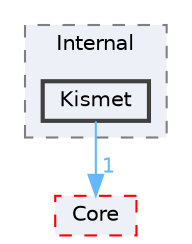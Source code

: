 digraph "Kismet"
{
 // INTERACTIVE_SVG=YES
 // LATEX_PDF_SIZE
  bgcolor="transparent";
  edge [fontname=Helvetica,fontsize=10,labelfontname=Helvetica,labelfontsize=10];
  node [fontname=Helvetica,fontsize=10,shape=box,height=0.2,width=0.4];
  compound=true
  subgraph clusterdir_50ab7fab68969305c540afdea88e8a50 {
    graph [ bgcolor="#edf0f7", pencolor="grey50", label="Internal", fontname=Helvetica,fontsize=10 style="filled,dashed", URL="dir_50ab7fab68969305c540afdea88e8a50.html",tooltip=""]
  dir_44537535accea0bf3f5489a37aedd93d [label="Kismet", fillcolor="#edf0f7", color="grey25", style="filled,bold", URL="dir_44537535accea0bf3f5489a37aedd93d.html",tooltip=""];
  }
  dir_0e6cddcc9caa1238c7f3774224afaa45 [label="Core", fillcolor="#edf0f7", color="red", style="filled,dashed", URL="dir_0e6cddcc9caa1238c7f3774224afaa45.html",tooltip=""];
  dir_44537535accea0bf3f5489a37aedd93d->dir_0e6cddcc9caa1238c7f3774224afaa45 [headlabel="1", labeldistance=1.5 headhref="dir_000549_000266.html" href="dir_000549_000266.html" color="steelblue1" fontcolor="steelblue1"];
}
